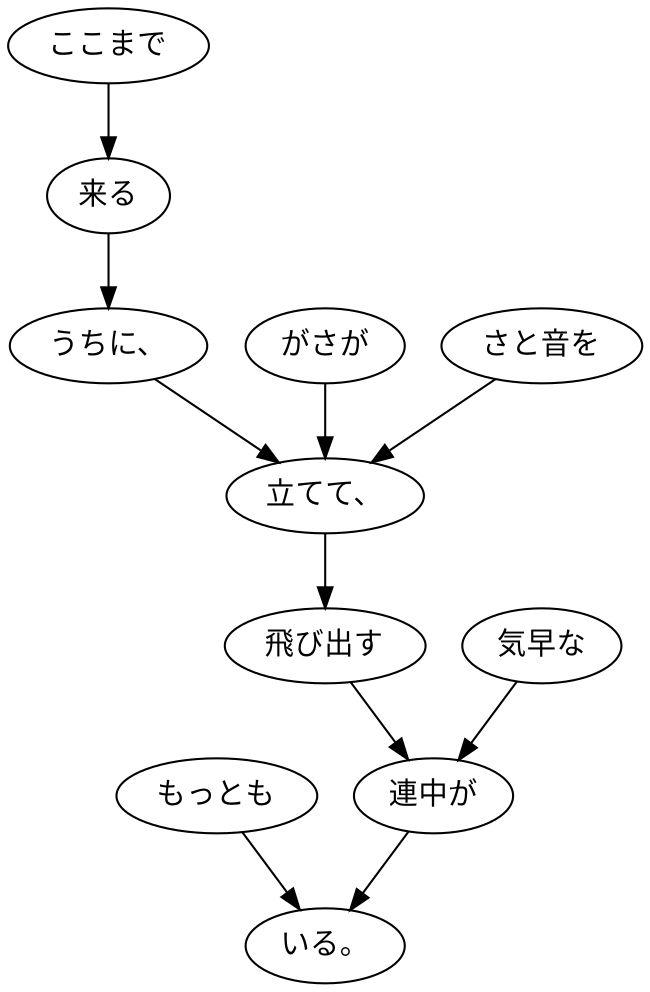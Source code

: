 digraph graph4055 {
	node0 [label="もっとも"];
	node1 [label="ここまで"];
	node2 [label="来る"];
	node3 [label="うちに、"];
	node4 [label="がさが"];
	node5 [label="さと音を"];
	node6 [label="立てて、"];
	node7 [label="飛び出す"];
	node8 [label="気早な"];
	node9 [label="連中が"];
	node10 [label="いる。"];
	node0 -> node10;
	node1 -> node2;
	node2 -> node3;
	node3 -> node6;
	node4 -> node6;
	node5 -> node6;
	node6 -> node7;
	node7 -> node9;
	node8 -> node9;
	node9 -> node10;
}
